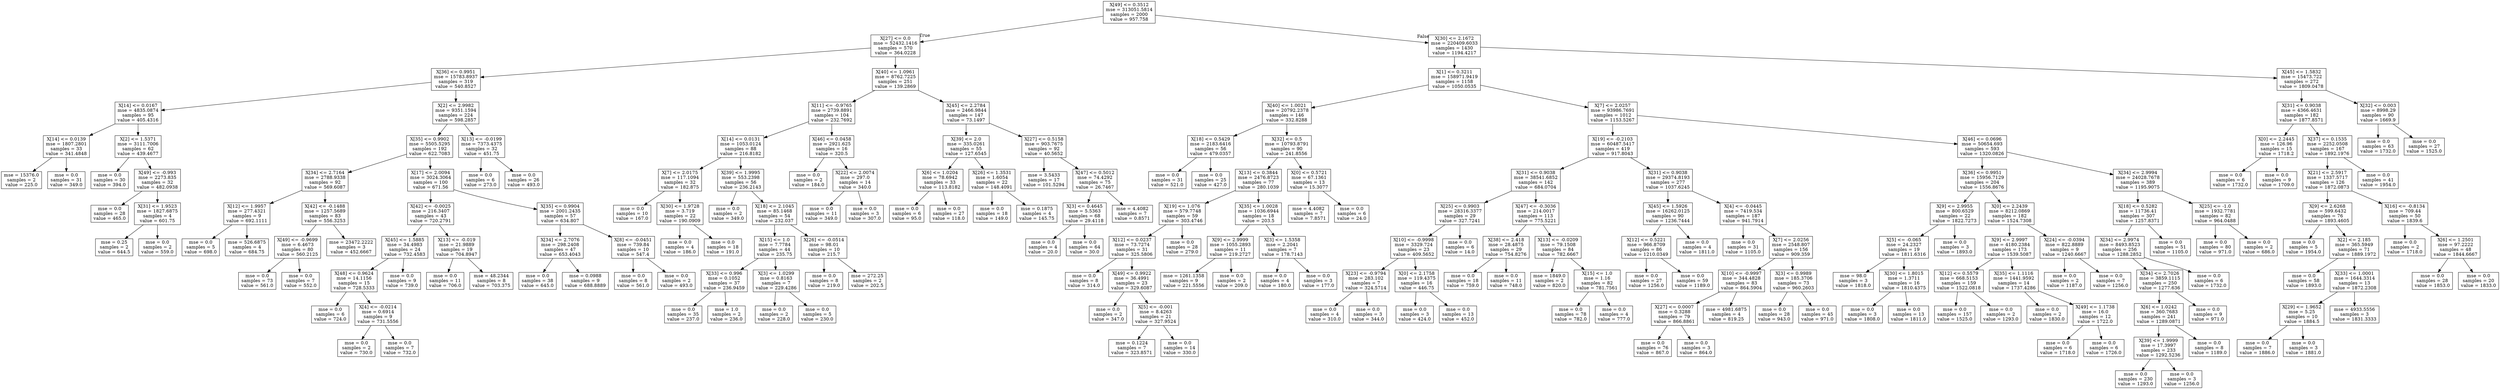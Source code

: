 digraph Tree {
node [shape=box] ;
0 [label="X[49] <= 0.3512\nmse = 313051.5814\nsamples = 2000\nvalue = 957.758"] ;
1 [label="X[27] <= 0.0\nmse = 52432.1416\nsamples = 570\nvalue = 364.0228"] ;
0 -> 1 [labeldistance=2.5, labelangle=45, headlabel="True"] ;
2 [label="X[36] <= 0.9951\nmse = 15783.8937\nsamples = 319\nvalue = 540.8527"] ;
1 -> 2 ;
3 [label="X[14] <= 0.0167\nmse = 4835.0874\nsamples = 95\nvalue = 405.4316"] ;
2 -> 3 ;
4 [label="X[14] <= 0.0139\nmse = 1807.2801\nsamples = 33\nvalue = 341.4848"] ;
3 -> 4 ;
5 [label="mse = 15376.0\nsamples = 2\nvalue = 225.0"] ;
4 -> 5 ;
6 [label="mse = 0.0\nsamples = 31\nvalue = 349.0"] ;
4 -> 6 ;
7 [label="X[2] <= 1.5371\nmse = 3111.7006\nsamples = 62\nvalue = 439.4677"] ;
3 -> 7 ;
8 [label="mse = 0.0\nsamples = 30\nvalue = 394.0"] ;
7 -> 8 ;
9 [label="X[49] <= -0.993\nmse = 2273.835\nsamples = 32\nvalue = 482.0938"] ;
7 -> 9 ;
10 [label="mse = 0.0\nsamples = 28\nvalue = 465.0"] ;
9 -> 10 ;
11 [label="X[31] <= 1.9523\nmse = 1827.6875\nsamples = 4\nvalue = 601.75"] ;
9 -> 11 ;
12 [label="mse = 0.25\nsamples = 2\nvalue = 644.5"] ;
11 -> 12 ;
13 [label="mse = 0.0\nsamples = 2\nvalue = 559.0"] ;
11 -> 13 ;
14 [label="X[2] <= 2.9982\nmse = 9351.1594\nsamples = 224\nvalue = 598.2857"] ;
2 -> 14 ;
15 [label="X[35] <= 0.9902\nmse = 5505.5295\nsamples = 192\nvalue = 622.7083"] ;
14 -> 15 ;
16 [label="X[34] <= 2.7164\nmse = 2788.9338\nsamples = 92\nvalue = 569.6087"] ;
15 -> 16 ;
17 [label="X[12] <= 1.9957\nmse = 277.4321\nsamples = 9\nvalue = 692.1111"] ;
16 -> 17 ;
18 [label="mse = 0.0\nsamples = 5\nvalue = 698.0"] ;
17 -> 18 ;
19 [label="mse = 526.6875\nsamples = 4\nvalue = 684.75"] ;
17 -> 19 ;
20 [label="X[42] <= -0.1488\nmse = 1257.5689\nsamples = 83\nvalue = 556.3253"] ;
16 -> 20 ;
21 [label="X[49] <= -0.9699\nmse = 6.4673\nsamples = 80\nvalue = 560.2125"] ;
20 -> 21 ;
22 [label="mse = 0.0\nsamples = 73\nvalue = 561.0"] ;
21 -> 22 ;
23 [label="mse = 0.0\nsamples = 7\nvalue = 552.0"] ;
21 -> 23 ;
24 [label="mse = 23472.2222\nsamples = 3\nvalue = 452.6667"] ;
20 -> 24 ;
25 [label="X[17] <= 2.0094\nmse = 3024.3064\nsamples = 100\nvalue = 671.56"] ;
15 -> 25 ;
26 [label="X[42] <= -0.0025\nmse = 216.3407\nsamples = 43\nvalue = 720.2791"] ;
25 -> 26 ;
27 [label="X[45] <= 1.5885\nmse = 34.4983\nsamples = 24\nvalue = 732.4583"] ;
26 -> 27 ;
28 [label="X[48] <= 0.9624\nmse = 14.1156\nsamples = 15\nvalue = 728.5333"] ;
27 -> 28 ;
29 [label="mse = 0.0\nsamples = 6\nvalue = 724.0"] ;
28 -> 29 ;
30 [label="X[4] <= -0.0214\nmse = 0.6914\nsamples = 9\nvalue = 731.5556"] ;
28 -> 30 ;
31 [label="mse = 0.0\nsamples = 2\nvalue = 730.0"] ;
30 -> 31 ;
32 [label="mse = 0.0\nsamples = 7\nvalue = 732.0"] ;
30 -> 32 ;
33 [label="mse = 0.0\nsamples = 9\nvalue = 739.0"] ;
27 -> 33 ;
34 [label="X[13] <= -0.019\nmse = 21.9889\nsamples = 19\nvalue = 704.8947"] ;
26 -> 34 ;
35 [label="mse = 0.0\nsamples = 11\nvalue = 706.0"] ;
34 -> 35 ;
36 [label="mse = 48.2344\nsamples = 8\nvalue = 703.375"] ;
34 -> 36 ;
37 [label="X[35] <= 0.9904\nmse = 2001.2435\nsamples = 57\nvalue = 634.807"] ;
25 -> 37 ;
38 [label="X[34] <= 2.7076\nmse = 298.2408\nsamples = 47\nvalue = 653.4043"] ;
37 -> 38 ;
39 [label="mse = 0.0\nsamples = 38\nvalue = 645.0"] ;
38 -> 39 ;
40 [label="mse = 0.0988\nsamples = 9\nvalue = 688.8889"] ;
38 -> 40 ;
41 [label="X[8] <= -0.0451\nmse = 739.84\nsamples = 10\nvalue = 547.4"] ;
37 -> 41 ;
42 [label="mse = 0.0\nsamples = 8\nvalue = 561.0"] ;
41 -> 42 ;
43 [label="mse = 0.0\nsamples = 2\nvalue = 493.0"] ;
41 -> 43 ;
44 [label="X[13] <= -0.0199\nmse = 7373.4375\nsamples = 32\nvalue = 451.75"] ;
14 -> 44 ;
45 [label="mse = 0.0\nsamples = 6\nvalue = 273.0"] ;
44 -> 45 ;
46 [label="mse = 0.0\nsamples = 26\nvalue = 493.0"] ;
44 -> 46 ;
47 [label="X[40] <= 1.0961\nmse = 8762.7225\nsamples = 251\nvalue = 139.2869"] ;
1 -> 47 ;
48 [label="X[11] <= -0.9765\nmse = 2739.8891\nsamples = 104\nvalue = 232.7692"] ;
47 -> 48 ;
49 [label="X[14] <= 0.0131\nmse = 1053.0124\nsamples = 88\nvalue = 216.8182"] ;
48 -> 49 ;
50 [label="X[7] <= 2.0175\nmse = 117.1094\nsamples = 32\nvalue = 182.875"] ;
49 -> 50 ;
51 [label="mse = 0.0\nsamples = 10\nvalue = 167.0"] ;
50 -> 51 ;
52 [label="X[30] <= 1.9728\nmse = 3.719\nsamples = 22\nvalue = 190.0909"] ;
50 -> 52 ;
53 [label="mse = 0.0\nsamples = 4\nvalue = 186.0"] ;
52 -> 53 ;
54 [label="mse = 0.0\nsamples = 18\nvalue = 191.0"] ;
52 -> 54 ;
55 [label="X[39] <= 1.9995\nmse = 553.2398\nsamples = 56\nvalue = 236.2143"] ;
49 -> 55 ;
56 [label="mse = 0.0\nsamples = 2\nvalue = 349.0"] ;
55 -> 56 ;
57 [label="X[18] <= 2.1045\nmse = 85.1468\nsamples = 54\nvalue = 232.037"] ;
55 -> 57 ;
58 [label="X[15] <= 1.0\nmse = 7.7784\nsamples = 44\nvalue = 235.75"] ;
57 -> 58 ;
59 [label="X[33] <= 0.996\nmse = 0.1052\nsamples = 37\nvalue = 236.9459"] ;
58 -> 59 ;
60 [label="mse = 0.0\nsamples = 35\nvalue = 237.0"] ;
59 -> 60 ;
61 [label="mse = 1.0\nsamples = 2\nvalue = 236.0"] ;
59 -> 61 ;
62 [label="X[3] <= 1.0299\nmse = 0.8163\nsamples = 7\nvalue = 229.4286"] ;
58 -> 62 ;
63 [label="mse = 0.0\nsamples = 2\nvalue = 228.0"] ;
62 -> 63 ;
64 [label="mse = 0.0\nsamples = 5\nvalue = 230.0"] ;
62 -> 64 ;
65 [label="X[26] <= -0.0514\nmse = 98.01\nsamples = 10\nvalue = 215.7"] ;
57 -> 65 ;
66 [label="mse = 0.0\nsamples = 8\nvalue = 219.0"] ;
65 -> 66 ;
67 [label="mse = 272.25\nsamples = 2\nvalue = 202.5"] ;
65 -> 67 ;
68 [label="X[46] <= 0.0458\nmse = 2921.625\nsamples = 16\nvalue = 320.5"] ;
48 -> 68 ;
69 [label="mse = 0.0\nsamples = 2\nvalue = 184.0"] ;
68 -> 69 ;
70 [label="X[22] <= 2.0074\nmse = 297.0\nsamples = 14\nvalue = 340.0"] ;
68 -> 70 ;
71 [label="mse = 0.0\nsamples = 11\nvalue = 349.0"] ;
70 -> 71 ;
72 [label="mse = 0.0\nsamples = 3\nvalue = 307.0"] ;
70 -> 72 ;
73 [label="X[45] <= 2.2784\nmse = 2466.9844\nsamples = 147\nvalue = 73.1497"] ;
47 -> 73 ;
74 [label="X[39] <= 2.0\nmse = 335.0261\nsamples = 55\nvalue = 127.6545"] ;
73 -> 74 ;
75 [label="X[6] <= 1.0204\nmse = 78.6942\nsamples = 33\nvalue = 113.8182"] ;
74 -> 75 ;
76 [label="mse = 0.0\nsamples = 6\nvalue = 95.0"] ;
75 -> 76 ;
77 [label="mse = 0.0\nsamples = 27\nvalue = 118.0"] ;
75 -> 77 ;
78 [label="X[26] <= 1.3531\nmse = 1.6054\nsamples = 22\nvalue = 148.4091"] ;
74 -> 78 ;
79 [label="mse = 0.0\nsamples = 18\nvalue = 149.0"] ;
78 -> 79 ;
80 [label="mse = 0.1875\nsamples = 4\nvalue = 145.75"] ;
78 -> 80 ;
81 [label="X[27] <= 0.5158\nmse = 903.7675\nsamples = 92\nvalue = 40.5652"] ;
73 -> 81 ;
82 [label="mse = 3.5433\nsamples = 17\nvalue = 101.5294"] ;
81 -> 82 ;
83 [label="X[47] <= 0.5012\nmse = 74.4292\nsamples = 75\nvalue = 26.7467"] ;
81 -> 83 ;
84 [label="X[3] <= 0.4645\nmse = 5.5363\nsamples = 68\nvalue = 29.4118"] ;
83 -> 84 ;
85 [label="mse = 0.0\nsamples = 4\nvalue = 20.0"] ;
84 -> 85 ;
86 [label="mse = 0.0\nsamples = 64\nvalue = 30.0"] ;
84 -> 86 ;
87 [label="mse = 4.4082\nsamples = 7\nvalue = 0.8571"] ;
83 -> 87 ;
88 [label="X[30] <= 2.1672\nmse = 220409.6033\nsamples = 1430\nvalue = 1194.4217"] ;
0 -> 88 [labeldistance=2.5, labelangle=-45, headlabel="False"] ;
89 [label="X[1] <= 0.3211\nmse = 158971.9419\nsamples = 1158\nvalue = 1050.0535"] ;
88 -> 89 ;
90 [label="X[40] <= 1.0021\nmse = 20792.2378\nsamples = 146\nvalue = 332.8288"] ;
89 -> 90 ;
91 [label="X[18] <= 0.5429\nmse = 2183.6416\nsamples = 56\nvalue = 479.0357"] ;
90 -> 91 ;
92 [label="mse = 0.0\nsamples = 31\nvalue = 521.0"] ;
91 -> 92 ;
93 [label="mse = 0.0\nsamples = 25\nvalue = 427.0"] ;
91 -> 93 ;
94 [label="X[32] <= 0.5\nmse = 10793.8791\nsamples = 90\nvalue = 241.8556"] ;
90 -> 94 ;
95 [label="X[13] <= 0.3844\nmse = 2476.8723\nsamples = 77\nvalue = 280.1039"] ;
94 -> 95 ;
96 [label="X[19] <= 1.076\nmse = 579.7748\nsamples = 59\nvalue = 303.4746"] ;
95 -> 96 ;
97 [label="X[12] <= 0.0237\nmse = 73.7274\nsamples = 31\nvalue = 325.5806"] ;
96 -> 97 ;
98 [label="mse = 0.0\nsamples = 8\nvalue = 314.0"] ;
97 -> 98 ;
99 [label="X[49] <= 0.9922\nmse = 36.4991\nsamples = 23\nvalue = 329.6087"] ;
97 -> 99 ;
100 [label="mse = 0.0\nsamples = 2\nvalue = 347.0"] ;
99 -> 100 ;
101 [label="X[5] <= -0.001\nmse = 8.4263\nsamples = 21\nvalue = 327.9524"] ;
99 -> 101 ;
102 [label="mse = 0.1224\nsamples = 7\nvalue = 323.8571"] ;
101 -> 102 ;
103 [label="mse = 0.0\nsamples = 14\nvalue = 330.0"] ;
101 -> 103 ;
104 [label="mse = 0.0\nsamples = 28\nvalue = 279.0"] ;
96 -> 104 ;
105 [label="X[35] <= 1.0028\nmse = 1036.6944\nsamples = 18\nvalue = 203.5"] ;
95 -> 105 ;
106 [label="X[9] <= 2.9999\nmse = 1055.2893\nsamples = 11\nvalue = 219.2727"] ;
105 -> 106 ;
107 [label="mse = 1261.1358\nsamples = 9\nvalue = 221.5556"] ;
106 -> 107 ;
108 [label="mse = 0.0\nsamples = 2\nvalue = 209.0"] ;
106 -> 108 ;
109 [label="X[3] <= 1.5358\nmse = 2.2041\nsamples = 7\nvalue = 178.7143"] ;
105 -> 109 ;
110 [label="mse = 0.0\nsamples = 4\nvalue = 180.0"] ;
109 -> 110 ;
111 [label="mse = 0.0\nsamples = 3\nvalue = 177.0"] ;
109 -> 111 ;
112 [label="X[0] <= 0.5721\nmse = 67.1361\nsamples = 13\nvalue = 15.3077"] ;
94 -> 112 ;
113 [label="mse = 4.4082\nsamples = 7\nvalue = 7.8571"] ;
112 -> 113 ;
114 [label="mse = 0.0\nsamples = 6\nvalue = 24.0"] ;
112 -> 114 ;
115 [label="X[7] <= 2.0257\nmse = 93986.7691\nsamples = 1012\nvalue = 1153.5267"] ;
89 -> 115 ;
116 [label="X[19] <= -0.2103\nmse = 60487.5417\nsamples = 419\nvalue = 917.8043"] ;
115 -> 116 ;
117 [label="X[31] <= 0.9038\nmse = 38541.6852\nsamples = 142\nvalue = 684.0704"] ;
116 -> 117 ;
118 [label="X[25] <= 0.9903\nmse = 28316.3377\nsamples = 29\nvalue = 327.7241"] ;
117 -> 118 ;
119 [label="X[10] <= -0.9998\nmse = 3329.724\nsamples = 23\nvalue = 409.5652"] ;
118 -> 119 ;
120 [label="X[23] <= -0.9794\nmse = 283.102\nsamples = 7\nvalue = 324.5714"] ;
119 -> 120 ;
121 [label="mse = 0.0\nsamples = 4\nvalue = 310.0"] ;
120 -> 121 ;
122 [label="mse = 0.0\nsamples = 3\nvalue = 344.0"] ;
120 -> 122 ;
123 [label="X[0] <= 2.1758\nmse = 119.4375\nsamples = 16\nvalue = 446.75"] ;
119 -> 123 ;
124 [label="mse = 0.0\nsamples = 3\nvalue = 424.0"] ;
123 -> 124 ;
125 [label="mse = 0.0\nsamples = 13\nvalue = 452.0"] ;
123 -> 125 ;
126 [label="mse = 0.0\nsamples = 6\nvalue = 14.0"] ;
118 -> 126 ;
127 [label="X[47] <= -0.3036\nmse = 214.0017\nsamples = 113\nvalue = 775.5221"] ;
117 -> 127 ;
128 [label="X[38] <= 2.418\nmse = 28.4875\nsamples = 29\nvalue = 754.8276"] ;
127 -> 128 ;
129 [label="mse = 0.0\nsamples = 18\nvalue = 759.0"] ;
128 -> 129 ;
130 [label="mse = 0.0\nsamples = 11\nvalue = 748.0"] ;
128 -> 130 ;
131 [label="X[13] <= -0.0209\nmse = 79.1508\nsamples = 84\nvalue = 782.6667"] ;
127 -> 131 ;
132 [label="mse = 1849.0\nsamples = 2\nvalue = 820.0"] ;
131 -> 132 ;
133 [label="X[15] <= 1.0\nmse = 1.16\nsamples = 82\nvalue = 781.7561"] ;
131 -> 133 ;
134 [label="mse = 0.0\nsamples = 78\nvalue = 782.0"] ;
133 -> 134 ;
135 [label="mse = 0.0\nsamples = 4\nvalue = 777.0"] ;
133 -> 135 ;
136 [label="X[31] <= 0.9038\nmse = 29374.8193\nsamples = 277\nvalue = 1037.6245"] ;
116 -> 136 ;
137 [label="X[45] <= 1.5926\nmse = 16262.0125\nsamples = 90\nvalue = 1236.7444"] ;
136 -> 137 ;
138 [label="X[12] <= 0.5221\nmse = 966.8709\nsamples = 86\nvalue = 1210.0349"] ;
137 -> 138 ;
139 [label="mse = 0.0\nsamples = 27\nvalue = 1256.0"] ;
138 -> 139 ;
140 [label="mse = 0.0\nsamples = 59\nvalue = 1189.0"] ;
138 -> 140 ;
141 [label="mse = 0.0\nsamples = 4\nvalue = 1811.0"] ;
137 -> 141 ;
142 [label="X[4] <= -0.0445\nmse = 7419.534\nsamples = 187\nvalue = 941.7914"] ;
136 -> 142 ;
143 [label="mse = 0.0\nsamples = 31\nvalue = 1105.0"] ;
142 -> 143 ;
144 [label="X[7] <= 2.0256\nmse = 2548.807\nsamples = 156\nvalue = 909.359"] ;
142 -> 144 ;
145 [label="X[10] <= -0.9997\nmse = 344.4828\nsamples = 83\nvalue = 864.5904"] ;
144 -> 145 ;
146 [label="X[27] <= 0.0007\nmse = 0.3288\nsamples = 79\nvalue = 866.8861"] ;
145 -> 146 ;
147 [label="mse = 0.0\nsamples = 76\nvalue = 867.0"] ;
146 -> 147 ;
148 [label="mse = 0.0\nsamples = 3\nvalue = 864.0"] ;
146 -> 148 ;
149 [label="mse = 4981.6875\nsamples = 4\nvalue = 819.25"] ;
145 -> 149 ;
150 [label="X[3] <= 0.9989\nmse = 185.3706\nsamples = 73\nvalue = 960.2603"] ;
144 -> 150 ;
151 [label="mse = 0.0\nsamples = 28\nvalue = 943.0"] ;
150 -> 151 ;
152 [label="mse = 0.0\nsamples = 45\nvalue = 971.0"] ;
150 -> 152 ;
153 [label="X[46] <= 0.0696\nmse = 50654.693\nsamples = 593\nvalue = 1320.0826"] ;
115 -> 153 ;
154 [label="X[36] <= 0.9951\nmse = 15956.7129\nsamples = 204\nvalue = 1556.8676"] ;
153 -> 154 ;
155 [label="X[9] <= 2.9955\nmse = 800.6529\nsamples = 22\nvalue = 1822.7273"] ;
154 -> 155 ;
156 [label="X[5] <= -0.065\nmse = 24.2327\nsamples = 19\nvalue = 1811.6316"] ;
155 -> 156 ;
157 [label="mse = 98.0\nsamples = 3\nvalue = 1818.0"] ;
156 -> 157 ;
158 [label="X[30] <= 1.8015\nmse = 1.3711\nsamples = 16\nvalue = 1810.4375"] ;
156 -> 158 ;
159 [label="mse = 0.0\nsamples = 3\nvalue = 1808.0"] ;
158 -> 159 ;
160 [label="mse = 0.0\nsamples = 13\nvalue = 1811.0"] ;
158 -> 160 ;
161 [label="mse = 0.0\nsamples = 3\nvalue = 1893.0"] ;
155 -> 161 ;
162 [label="X[0] <= 2.2439\nmse = 8212.0869\nsamples = 182\nvalue = 1524.7308"] ;
154 -> 162 ;
163 [label="X[9] <= 2.9997\nmse = 4180.2384\nsamples = 173\nvalue = 1539.5087"] ;
162 -> 163 ;
164 [label="X[12] <= 0.5579\nmse = 668.5153\nsamples = 159\nvalue = 1522.0818"] ;
163 -> 164 ;
165 [label="mse = 0.0\nsamples = 157\nvalue = 1525.0"] ;
164 -> 165 ;
166 [label="mse = 0.0\nsamples = 2\nvalue = 1293.0"] ;
164 -> 166 ;
167 [label="X[35] <= 1.1116\nmse = 1441.9592\nsamples = 14\nvalue = 1737.4286"] ;
163 -> 167 ;
168 [label="mse = 0.0\nsamples = 2\nvalue = 1830.0"] ;
167 -> 168 ;
169 [label="X[49] <= 1.1738\nmse = 16.0\nsamples = 12\nvalue = 1722.0"] ;
167 -> 169 ;
170 [label="mse = 0.0\nsamples = 6\nvalue = 1718.0"] ;
169 -> 170 ;
171 [label="mse = 0.0\nsamples = 6\nvalue = 1726.0"] ;
169 -> 171 ;
172 [label="X[24] <= -0.0394\nmse = 822.8889\nsamples = 9\nvalue = 1240.6667"] ;
162 -> 172 ;
173 [label="mse = 0.0\nsamples = 2\nvalue = 1187.0"] ;
172 -> 173 ;
174 [label="mse = 0.0\nsamples = 7\nvalue = 1256.0"] ;
172 -> 174 ;
175 [label="X[34] <= 2.9994\nmse = 24028.7678\nsamples = 389\nvalue = 1195.9075"] ;
153 -> 175 ;
176 [label="X[18] <= 0.5282\nmse = 11736.41\nsamples = 307\nvalue = 1257.8371"] ;
175 -> 176 ;
177 [label="X[34] <= 2.9974\nmse = 8493.8523\nsamples = 256\nvalue = 1288.2852"] ;
176 -> 177 ;
178 [label="X[34] <= 2.7026\nmse = 3859.1115\nsamples = 250\nvalue = 1277.636"] ;
177 -> 178 ;
179 [label="X[6] <= 1.0242\nmse = 360.7683\nsamples = 241\nvalue = 1289.0871"] ;
178 -> 179 ;
180 [label="X[39] <= 1.9999\nmse = 17.3997\nsamples = 233\nvalue = 1292.5236"] ;
179 -> 180 ;
181 [label="mse = 0.0\nsamples = 230\nvalue = 1293.0"] ;
180 -> 181 ;
182 [label="mse = 0.0\nsamples = 3\nvalue = 1256.0"] ;
180 -> 182 ;
183 [label="mse = 0.0\nsamples = 8\nvalue = 1189.0"] ;
179 -> 183 ;
184 [label="mse = 0.0\nsamples = 9\nvalue = 971.0"] ;
178 -> 184 ;
185 [label="mse = 0.0\nsamples = 6\nvalue = 1732.0"] ;
177 -> 185 ;
186 [label="mse = 0.0\nsamples = 51\nvalue = 1105.0"] ;
176 -> 186 ;
187 [label="X[25] <= -1.0\nmse = 1932.7781\nsamples = 82\nvalue = 964.0488"] ;
175 -> 187 ;
188 [label="mse = 0.0\nsamples = 80\nvalue = 971.0"] ;
187 -> 188 ;
189 [label="mse = 0.0\nsamples = 2\nvalue = 686.0"] ;
187 -> 189 ;
190 [label="X[45] <= 1.5832\nmse = 15473.722\nsamples = 272\nvalue = 1809.0478"] ;
88 -> 190 ;
191 [label="X[31] <= 0.9038\nmse = 4366.4631\nsamples = 182\nvalue = 1877.8571"] ;
190 -> 191 ;
192 [label="X[0] <= 2.2445\nmse = 126.96\nsamples = 15\nvalue = 1718.2"] ;
191 -> 192 ;
193 [label="mse = 0.0\nsamples = 6\nvalue = 1732.0"] ;
192 -> 193 ;
194 [label="mse = 0.0\nsamples = 9\nvalue = 1709.0"] ;
192 -> 194 ;
195 [label="X[37] <= 0.1535\nmse = 2252.0508\nsamples = 167\nvalue = 1892.1976"] ;
191 -> 195 ;
196 [label="X[21] <= 2.5917\nmse = 1337.5717\nsamples = 126\nvalue = 1872.0873"] ;
195 -> 196 ;
197 [label="X[9] <= 2.6268\nmse = 599.6432\nsamples = 76\nvalue = 1893.4605"] ;
196 -> 197 ;
198 [label="mse = 0.0\nsamples = 5\nvalue = 1954.0"] ;
197 -> 198 ;
199 [label="X[2] <= 2.185\nmse = 365.5949\nsamples = 71\nvalue = 1889.1972"] ;
197 -> 199 ;
200 [label="mse = 0.0\nsamples = 58\nvalue = 1893.0"] ;
199 -> 200 ;
201 [label="X[33] <= 1.0001\nmse = 1644.3314\nsamples = 13\nvalue = 1872.2308"] ;
199 -> 201 ;
202 [label="X[29] <= 1.9652\nmse = 5.25\nsamples = 10\nvalue = 1884.5"] ;
201 -> 202 ;
203 [label="mse = 0.0\nsamples = 7\nvalue = 1886.0"] ;
202 -> 203 ;
204 [label="mse = 0.0\nsamples = 3\nvalue = 1881.0"] ;
202 -> 204 ;
205 [label="mse = 4933.5556\nsamples = 3\nvalue = 1831.3333"] ;
201 -> 205 ;
206 [label="X[16] <= -0.8134\nmse = 709.44\nsamples = 50\nvalue = 1839.6"] ;
196 -> 206 ;
207 [label="mse = 0.0\nsamples = 2\nvalue = 1718.0"] ;
206 -> 207 ;
208 [label="X[6] <= 1.2501\nmse = 97.2222\nsamples = 48\nvalue = 1844.6667"] ;
206 -> 208 ;
209 [label="mse = 0.0\nsamples = 28\nvalue = 1853.0"] ;
208 -> 209 ;
210 [label="mse = 0.0\nsamples = 20\nvalue = 1833.0"] ;
208 -> 210 ;
211 [label="mse = 0.0\nsamples = 41\nvalue = 1954.0"] ;
195 -> 211 ;
212 [label="X[32] <= 0.003\nmse = 8998.29\nsamples = 90\nvalue = 1669.9"] ;
190 -> 212 ;
213 [label="mse = 0.0\nsamples = 63\nvalue = 1732.0"] ;
212 -> 213 ;
214 [label="mse = 0.0\nsamples = 27\nvalue = 1525.0"] ;
212 -> 214 ;
}